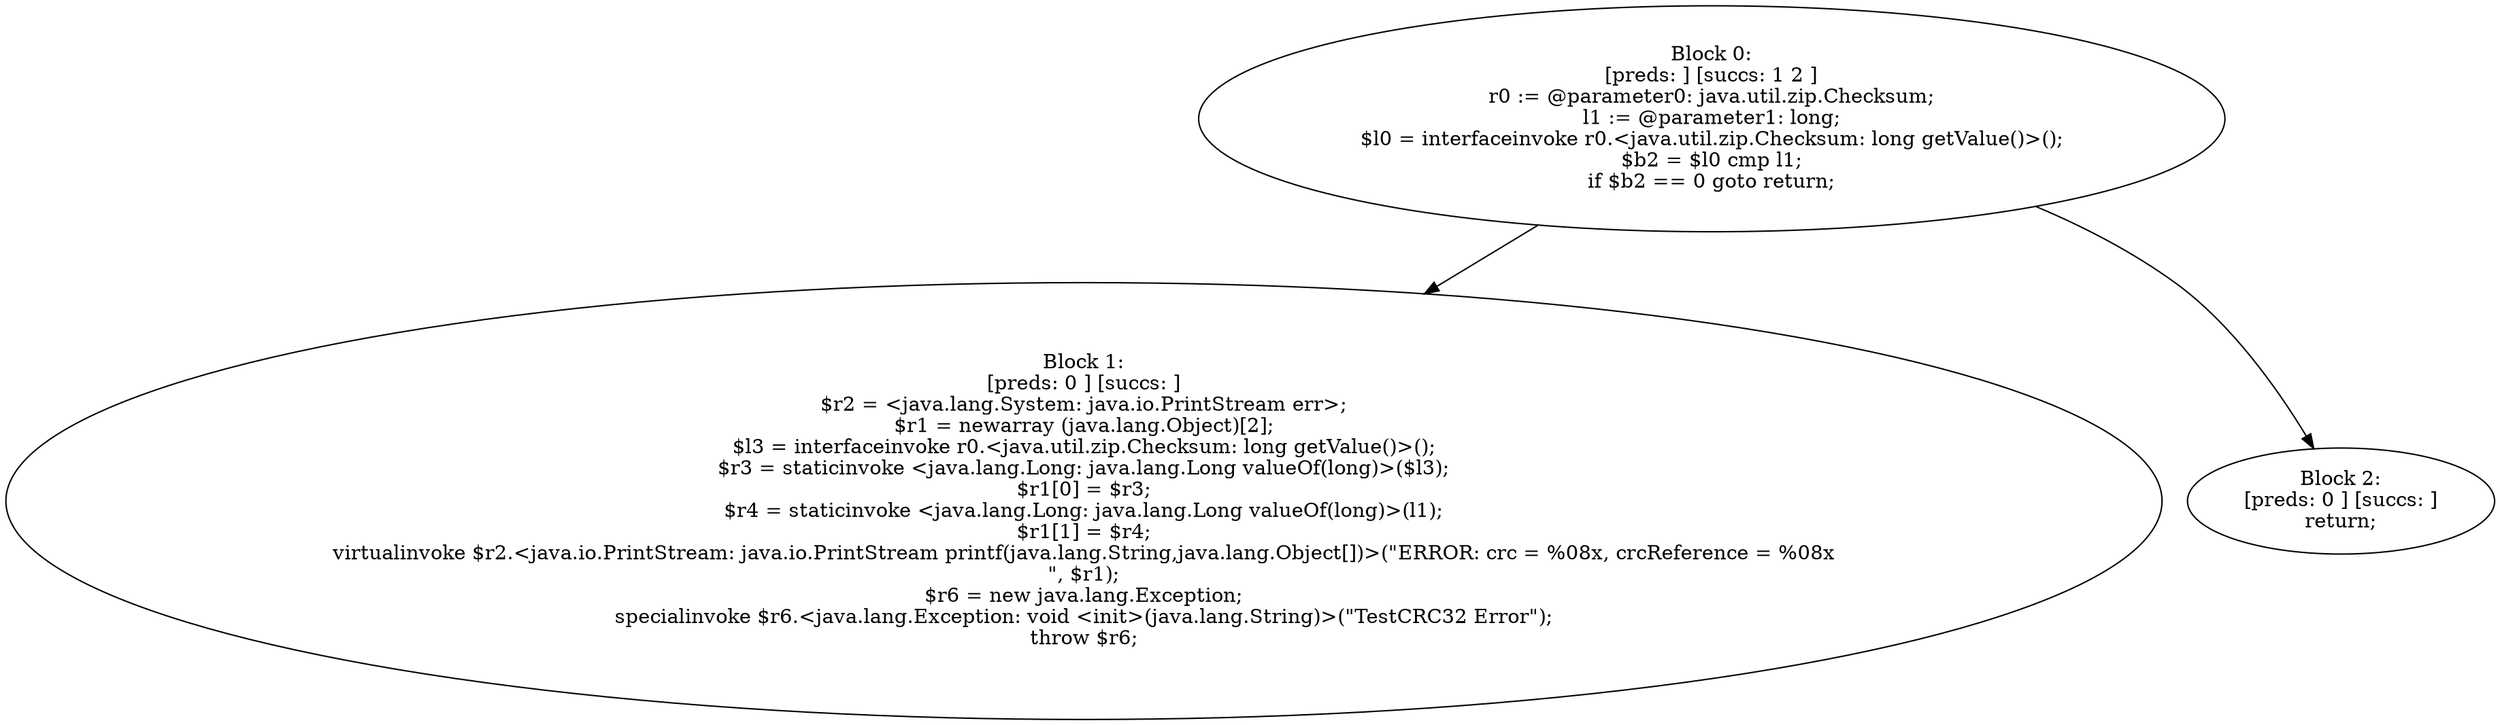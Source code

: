 digraph "unitGraph" {
    "Block 0:
[preds: ] [succs: 1 2 ]
r0 := @parameter0: java.util.zip.Checksum;
l1 := @parameter1: long;
$l0 = interfaceinvoke r0.<java.util.zip.Checksum: long getValue()>();
$b2 = $l0 cmp l1;
if $b2 == 0 goto return;
"
    "Block 1:
[preds: 0 ] [succs: ]
$r2 = <java.lang.System: java.io.PrintStream err>;
$r1 = newarray (java.lang.Object)[2];
$l3 = interfaceinvoke r0.<java.util.zip.Checksum: long getValue()>();
$r3 = staticinvoke <java.lang.Long: java.lang.Long valueOf(long)>($l3);
$r1[0] = $r3;
$r4 = staticinvoke <java.lang.Long: java.lang.Long valueOf(long)>(l1);
$r1[1] = $r4;
virtualinvoke $r2.<java.io.PrintStream: java.io.PrintStream printf(java.lang.String,java.lang.Object[])>(\"ERROR: crc = %08x, crcReference = %08x\n\", $r1);
$r6 = new java.lang.Exception;
specialinvoke $r6.<java.lang.Exception: void <init>(java.lang.String)>(\"TestCRC32 Error\");
throw $r6;
"
    "Block 2:
[preds: 0 ] [succs: ]
return;
"
    "Block 0:
[preds: ] [succs: 1 2 ]
r0 := @parameter0: java.util.zip.Checksum;
l1 := @parameter1: long;
$l0 = interfaceinvoke r0.<java.util.zip.Checksum: long getValue()>();
$b2 = $l0 cmp l1;
if $b2 == 0 goto return;
"->"Block 1:
[preds: 0 ] [succs: ]
$r2 = <java.lang.System: java.io.PrintStream err>;
$r1 = newarray (java.lang.Object)[2];
$l3 = interfaceinvoke r0.<java.util.zip.Checksum: long getValue()>();
$r3 = staticinvoke <java.lang.Long: java.lang.Long valueOf(long)>($l3);
$r1[0] = $r3;
$r4 = staticinvoke <java.lang.Long: java.lang.Long valueOf(long)>(l1);
$r1[1] = $r4;
virtualinvoke $r2.<java.io.PrintStream: java.io.PrintStream printf(java.lang.String,java.lang.Object[])>(\"ERROR: crc = %08x, crcReference = %08x\n\", $r1);
$r6 = new java.lang.Exception;
specialinvoke $r6.<java.lang.Exception: void <init>(java.lang.String)>(\"TestCRC32 Error\");
throw $r6;
";
    "Block 0:
[preds: ] [succs: 1 2 ]
r0 := @parameter0: java.util.zip.Checksum;
l1 := @parameter1: long;
$l0 = interfaceinvoke r0.<java.util.zip.Checksum: long getValue()>();
$b2 = $l0 cmp l1;
if $b2 == 0 goto return;
"->"Block 2:
[preds: 0 ] [succs: ]
return;
";
}
